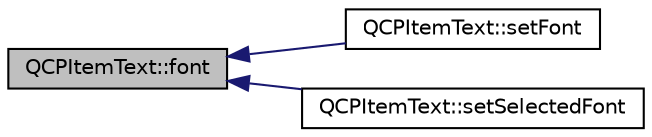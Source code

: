 digraph "QCPItemText::font"
{
  edge [fontname="Helvetica",fontsize="10",labelfontname="Helvetica",labelfontsize="10"];
  node [fontname="Helvetica",fontsize="10",shape=record];
  rankdir="LR";
  Node1 [label="QCPItemText::font",height=0.2,width=0.4,color="black", fillcolor="grey75", style="filled", fontcolor="black"];
  Node1 -> Node2 [dir="back",color="midnightblue",fontsize="10",style="solid",fontname="Helvetica"];
  Node2 [label="QCPItemText::setFont",height=0.2,width=0.4,color="black", fillcolor="white", style="filled",URL="$class_q_c_p_item_text.html#a94ad60ebe04f5c07c35e7c2029e96b1f"];
  Node1 -> Node3 [dir="back",color="midnightblue",fontsize="10",style="solid",fontname="Helvetica"];
  Node3 [label="QCPItemText::setSelectedFont",height=0.2,width=0.4,color="black", fillcolor="white", style="filled",URL="$class_q_c_p_item_text.html#a0be2841772f83663c4db307928b82816"];
}
